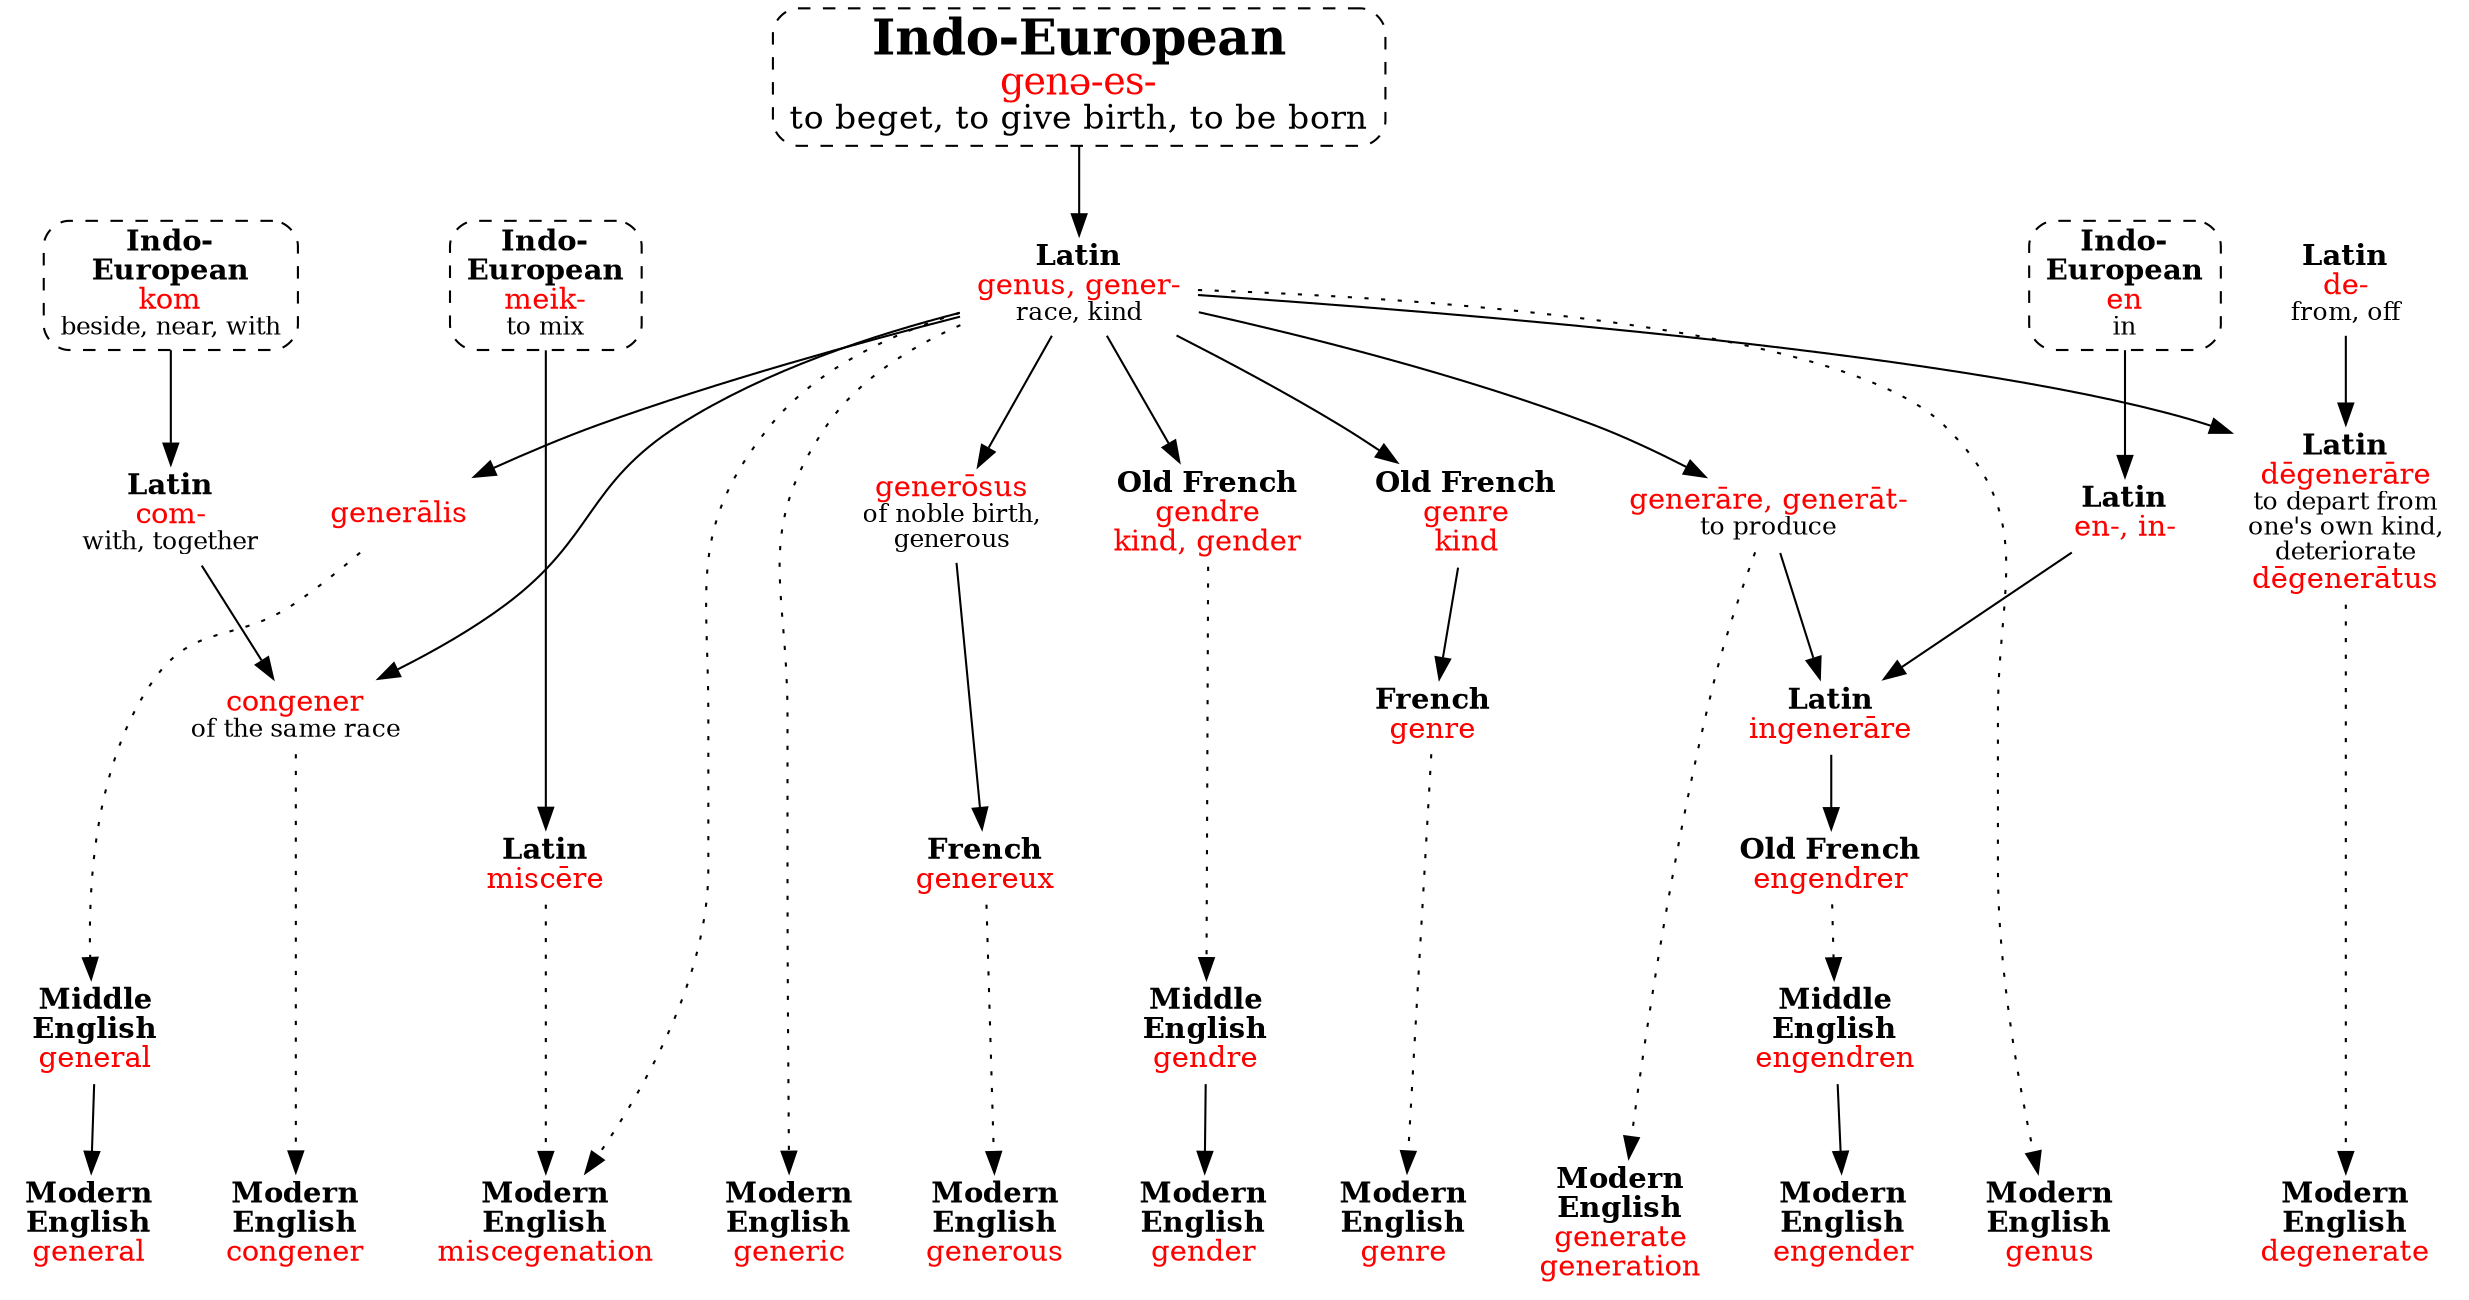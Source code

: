strict digraph {
/* sources: AHD */
node [shape=none]

gen [label=<<font point-size="24"><b>Indo-European</b></font><br/><font point-size="18" color="red">genə-es-</font><br/><font point-size="16">to beget, to give birth, to be born</font>> shape=box style="dashed,rounded" URL="gen-birth2.svg" tooltip=""]
gen -> genusL
genusL [label=<<b>Latin</b><br/><font color="red">genus, gener-</font><br/><font point-size="12">race, kind</font>>]

/* genus, general, generic */
genusL -> genus [style=dotted]
genus [label=<<b>Modern<br/>English</b><br/><font color="red">genus</font>>]
genusL -> generalisL
generalisL -> generalME [style=dotted]
generalME -> general
generalisL [label=<<font color="red">generālis</font>>]
generalME [label=<<b>Middle<br/>English</b><br/><font color="red">general</font>>]
general [label=<<b>Modern<br/>English</b><br/><font color="red">general</font>>]
genusL -> generic [style=dotted]
generic [label=<<b>Modern<br/>English</b><br/><font color="red">generic</font>>]

/* generate */
genusL -> generareL
generareL -> generate [style=dotted]
generareL [label=<<font color="red">generāre, generāt-</font><br/><font point-size="12">to produce</font>>]
generate [label=<<b>Modern<br/>English</b><br/><font color="red">generate<br/>generation</font>>]

/* generous */
genusL -> generosusL -> genereuxF
genereuxF -> generous [style=dotted]
generosusL [label=<<font color="red">generōsus</font><br/><font point-size="12">of noble birth,<br/>generous</font>>]
genereuxF [label=<<b>French</b><br/><font color="red">genereux</font>>]
generous [label=<<b>Modern<br/>English</b><br/><font color="red">generous</font>>]

/* gender */
genusL -> gendreOF
gendreOF -> gendreME [style=dotted]
gendreME -> gender
gendreOF [label=<<b>Old French</b><br/><font color="red">gendre</font><br/><font color="red">kind, gender</font>>]
gendreME [label=<<b>Middle<br/>English</b><br/><font color="red">gendre</font>>]
gender [label=<<b>Modern<br/>English</b><br/><font color="red">gender</font>>]

/* genre */
genusL -> genreOF -> genreF
genreF -> genre [style=dotted]
genreOF [label=<<b>Old French</b><br/><font color="red">genre</font><br/><font color="red">kind</font>>]
genreF [label=<<b>French</b><br/><font color="red">genre</font>>]
genre [label=<<b>Modern<br/>English</b><br/><font color="red">genre</font>>]

/* congener */
komIE [label=<<b>Indo-<br/>European</b><br/><font color="red">kom</font><br/><font point-size="12">beside, near, with</font>> shape=box style="dashed,rounded" URL="kom-with.svg"]
comL [label=<<b>Latin</b><br/><font color="red">com-</font><br/><font point-size="12">with, together</font>>]
komIE -> comL
{ comL genusL } -> congenerL
congenerL -> congener [style=dotted]
congenerL [label=<<font color="red">congener</font><br/><font point-size="12">of the same race</font>>]
congener [label=<<b>Modern<br/>English</b><br/><font color="red">congener</font>>]

/* degenerate */
deL [label=<<b>Latin</b><br/><font color="red">de-</font><br/><font point-size="12">from, off</font>>]
{ deL genusL } -> degenerareL
degenerareL -> degenerate [style=dotted]
degenerareL [label=<<b>Latin</b><br/><font color="red">dēgenerāre</font><br/><font point-size="12">to depart from<br/>one's own kind,<br/>deteriorate</font><br/><font color="red">dēgenerātus</font>>]
degenerate [label=<<b>Modern<br/>English</b><br/><font color="red">degenerate</font>>]

/* engender */
enIE [label=<<b>Indo-<br/>European</b><br/><font color="red">en</font><br/><font point-size="12">in</font>> shape=box style="dashed,rounded" URL="en-in1.svg"]
enL [label=<<b>Latin</b><br/><font color="red">en-, in-</font>>]
enIE -> enL
{ enL generareL } -> ingenerareL -> engendrerOF
engendrerOF -> engendrenME [style=dotted]
engendrenME -> engender
ingenerareL [label=<<b>Latin</b><br/><font color="red">ingenerāre</font>>]
engendrerOF [label=<<b>Old French</b><br/><font color="red">engendrer</font>>]
engendrenME [label=<<b>Middle<br/>English</b><br/><font color="red">engendren</font>>]
engender [label=<<b>Modern<br/>English</b><br/><font color="red">engender</font>>]

/* miscegenation */
meikIE [label=<<b>Indo-<br/>European</b><br/><font color="red">meik-</font><br/><font point-size="12">to mix</font>> shape=box style="dashed,rounded" URL="meik-mix.svg"]
meikIE -> miscereL
miscereL [label=<<b>Latin</b><br/><font color="red">miscēre</font>>]
{ miscereL genusL } -> miscegenation [style=dotted]
miscegenation [label=<<b>Modern<br/>English</b><br/><font color="red">miscegenation</font>>]

{ rank=sink genus general generic generate generous gender genre congener degenerate engender miscegenation }
{ rank=same enIE komIE meikIE }
}